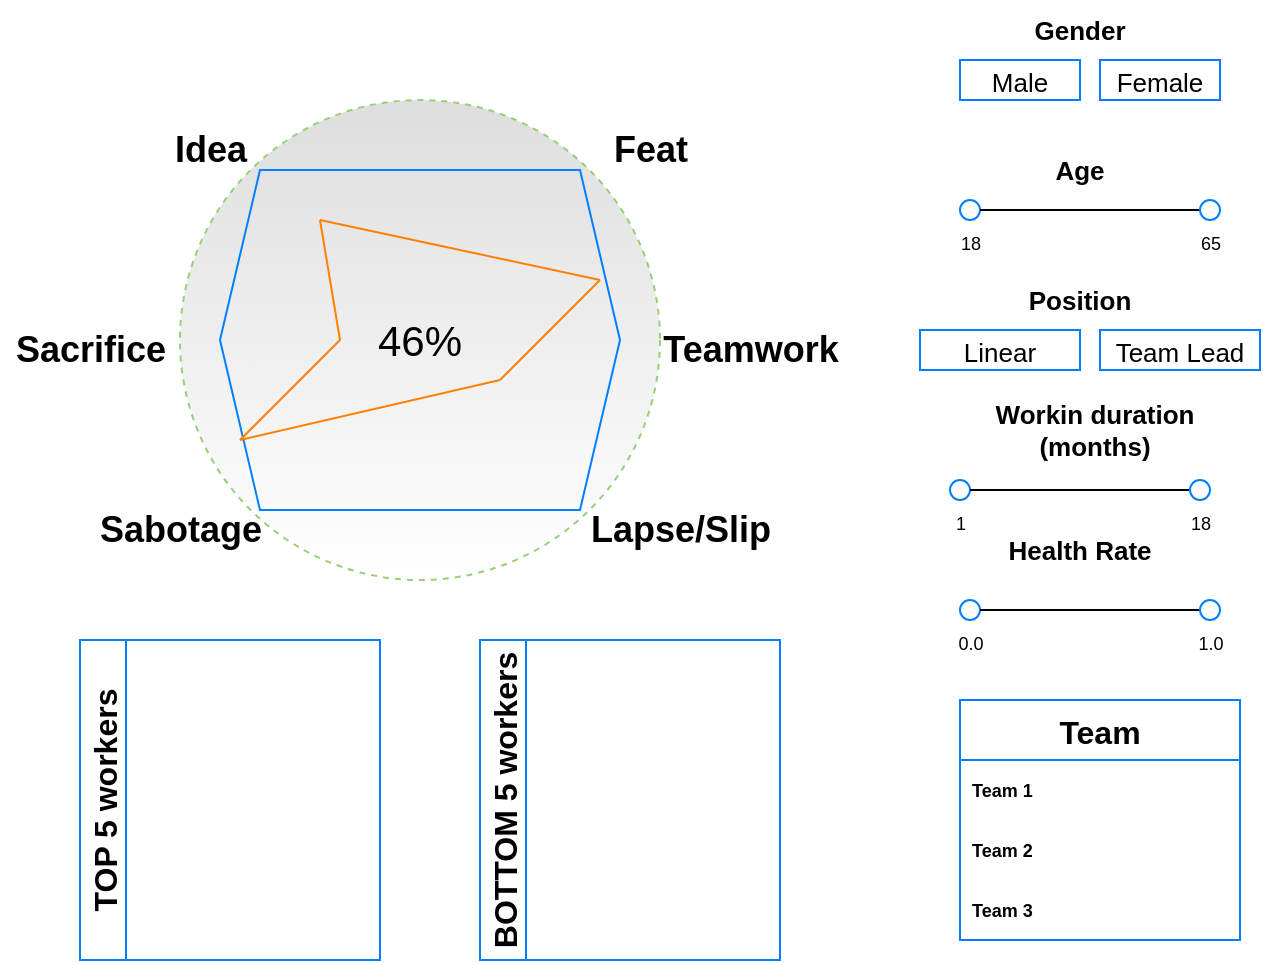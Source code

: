 <mxfile version="19.0.3" type="device"><diagram id="kwt8MoeK5Z0oF5ZTn1PA" name="Page-1"><mxGraphModel dx="723" dy="469" grid="1" gridSize="10" guides="1" tooltips="1" connect="1" arrows="1" fold="1" page="1" pageScale="1" pageWidth="850" pageHeight="1100" math="0" shadow="0"><root><mxCell id="0"/><mxCell id="1" parent="0"/><mxCell id="MseaCXcxGctok5Fz_RL3-1" value="" style="ellipse;whiteSpace=wrap;html=1;aspect=fixed;dashed=1;strokeColor=#97D077;fillColor=#DEDEDE;gradientColor=#ffffff;" vertex="1" parent="1"><mxGeometry x="90" y="70" width="240" height="240" as="geometry"/></mxCell><mxCell id="MseaCXcxGctok5Fz_RL3-2" value="" style="shape=hexagon;perimeter=hexagonPerimeter2;whiteSpace=wrap;html=1;fixedSize=1;strokeColor=#007FFF;fillColor=none;gradientColor=none;" vertex="1" parent="1"><mxGeometry x="110" y="105" width="200" height="170" as="geometry"/></mxCell><mxCell id="MseaCXcxGctok5Fz_RL3-4" value="&lt;h2&gt;&lt;b&gt;Feat&lt;/b&gt;&lt;/h2&gt;" style="text;html=1;align=center;verticalAlign=middle;resizable=0;points=[];autosize=1;strokeColor=none;fillColor=none;" vertex="1" parent="1"><mxGeometry x="300" y="70" width="50" height="50" as="geometry"/></mxCell><mxCell id="MseaCXcxGctok5Fz_RL3-5" value="&lt;h2&gt;&lt;b&gt;Idea&lt;/b&gt;&lt;/h2&gt;" style="text;html=1;align=center;verticalAlign=middle;resizable=0;points=[];autosize=1;strokeColor=none;fillColor=none;" vertex="1" parent="1"><mxGeometry x="80" y="70" width="50" height="50" as="geometry"/></mxCell><mxCell id="MseaCXcxGctok5Fz_RL3-6" value="&lt;h2&gt;&lt;b&gt;Sacrifice&lt;/b&gt;&lt;/h2&gt;" style="text;html=1;align=center;verticalAlign=middle;resizable=0;points=[];autosize=1;strokeColor=none;fillColor=none;" vertex="1" parent="1"><mxGeometry y="170" width="90" height="50" as="geometry"/></mxCell><mxCell id="MseaCXcxGctok5Fz_RL3-7" value="&lt;h2&gt;&lt;b&gt;Teamwork&lt;/b&gt;&lt;/h2&gt;" style="text;html=1;align=center;verticalAlign=middle;resizable=0;points=[];autosize=1;strokeColor=none;fillColor=none;" vertex="1" parent="1"><mxGeometry x="325" y="170" width="100" height="50" as="geometry"/></mxCell><mxCell id="MseaCXcxGctok5Fz_RL3-8" value="&lt;h2&gt;&lt;b&gt;Sabotage&lt;/b&gt;&lt;/h2&gt;" style="text;html=1;align=center;verticalAlign=middle;resizable=0;points=[];autosize=1;strokeColor=none;fillColor=none;" vertex="1" parent="1"><mxGeometry x="40" y="260" width="100" height="50" as="geometry"/></mxCell><mxCell id="MseaCXcxGctok5Fz_RL3-9" value="&lt;h2&gt;&lt;b&gt;Lapse/Slip&lt;/b&gt;&lt;/h2&gt;" style="text;html=1;align=center;verticalAlign=middle;resizable=0;points=[];autosize=1;strokeColor=none;fillColor=none;" vertex="1" parent="1"><mxGeometry x="285" y="260" width="110" height="50" as="geometry"/></mxCell><mxCell id="MseaCXcxGctok5Fz_RL3-10" value="&lt;span style=&quot;font-size: 21px;&quot;&gt;46%&lt;/span&gt;" style="text;html=1;strokeColor=none;fillColor=none;align=center;verticalAlign=middle;whiteSpace=wrap;rounded=0;" vertex="1" parent="1"><mxGeometry x="170" y="160" width="80" height="60" as="geometry"/></mxCell><mxCell id="MseaCXcxGctok5Fz_RL3-12" value="" style="endArrow=none;html=1;rounded=0;fontSize=16;strokeColor=#FF8000;" edge="1" parent="1"><mxGeometry width="50" height="50" relative="1" as="geometry"><mxPoint x="160" y="130" as="sourcePoint"/><mxPoint x="300" y="160" as="targetPoint"/></mxGeometry></mxCell><mxCell id="MseaCXcxGctok5Fz_RL3-13" value="" style="endArrow=none;html=1;rounded=0;fontSize=16;strokeColor=#FF8000;" edge="1" parent="1"><mxGeometry width="50" height="50" relative="1" as="geometry"><mxPoint x="250" y="210" as="sourcePoint"/><mxPoint x="300" y="160" as="targetPoint"/></mxGeometry></mxCell><mxCell id="MseaCXcxGctok5Fz_RL3-14" value="" style="endArrow=none;html=1;rounded=0;fontSize=16;strokeColor=#FF8000;" edge="1" parent="1"><mxGeometry width="50" height="50" relative="1" as="geometry"><mxPoint x="170" y="190" as="sourcePoint"/><mxPoint x="160" y="130" as="targetPoint"/></mxGeometry></mxCell><mxCell id="MseaCXcxGctok5Fz_RL3-15" value="" style="endArrow=none;html=1;rounded=0;fontSize=16;strokeColor=#FF8000;" edge="1" parent="1"><mxGeometry width="50" height="50" relative="1" as="geometry"><mxPoint x="120" y="240" as="sourcePoint"/><mxPoint x="170" y="190" as="targetPoint"/></mxGeometry></mxCell><mxCell id="MseaCXcxGctok5Fz_RL3-16" value="" style="endArrow=none;html=1;rounded=0;fontSize=16;strokeColor=#FF8000;" edge="1" parent="1"><mxGeometry width="50" height="50" relative="1" as="geometry"><mxPoint x="120" y="240" as="sourcePoint"/><mxPoint x="250" y="210" as="targetPoint"/></mxGeometry></mxCell><mxCell id="MseaCXcxGctok5Fz_RL3-17" value="&lt;font style=&quot;font-size: 13px;&quot;&gt;Male&lt;/font&gt;" style="rounded=0;whiteSpace=wrap;html=1;fontSize=16;strokeColor=#007FFF;fillColor=default;gradientColor=none;" vertex="1" parent="1"><mxGeometry x="480" y="50" width="60" height="20" as="geometry"/></mxCell><mxCell id="MseaCXcxGctok5Fz_RL3-18" value="&lt;font style=&quot;font-size: 13px;&quot;&gt;Female&lt;/font&gt;" style="rounded=0;whiteSpace=wrap;html=1;fontSize=16;strokeColor=#007FFF;fillColor=default;gradientColor=none;" vertex="1" parent="1"><mxGeometry x="550" y="50" width="60" height="20" as="geometry"/></mxCell><mxCell id="MseaCXcxGctok5Fz_RL3-19" value="&lt;b&gt;Gender&lt;/b&gt;" style="text;html=1;strokeColor=none;fillColor=none;align=center;verticalAlign=middle;whiteSpace=wrap;rounded=0;fontSize=13;" vertex="1" parent="1"><mxGeometry x="510" y="20" width="60" height="30" as="geometry"/></mxCell><mxCell id="MseaCXcxGctok5Fz_RL3-20" value="&lt;b&gt;Age&lt;/b&gt;" style="text;html=1;strokeColor=none;fillColor=none;align=center;verticalAlign=middle;whiteSpace=wrap;rounded=0;fontSize=13;" vertex="1" parent="1"><mxGeometry x="510" y="90" width="60" height="30" as="geometry"/></mxCell><mxCell id="MseaCXcxGctok5Fz_RL3-23" value="" style="ellipse;whiteSpace=wrap;html=1;fontSize=13;strokeColor=#007FFF;fillColor=default;gradientColor=none;" vertex="1" parent="1"><mxGeometry x="480" y="120" width="10" height="10" as="geometry"/></mxCell><mxCell id="MseaCXcxGctok5Fz_RL3-26" value="" style="endArrow=none;html=1;rounded=0;fontSize=13;strokeColor=#000000;" edge="1" parent="1"><mxGeometry width="50" height="50" relative="1" as="geometry"><mxPoint x="490" y="125" as="sourcePoint"/><mxPoint x="600" y="125" as="targetPoint"/></mxGeometry></mxCell><mxCell id="MseaCXcxGctok5Fz_RL3-27" value="&lt;font style=&quot;font-size: 9px;&quot;&gt;18&lt;/font&gt;" style="text;html=1;align=center;verticalAlign=middle;resizable=0;points=[];autosize=1;strokeColor=none;fillColor=none;fontSize=13;" vertex="1" parent="1"><mxGeometry x="470" y="130" width="30" height="20" as="geometry"/></mxCell><mxCell id="MseaCXcxGctok5Fz_RL3-28" value="&lt;font style=&quot;font-size: 9px;&quot;&gt;65&lt;/font&gt;" style="text;html=1;align=center;verticalAlign=middle;resizable=0;points=[];autosize=1;strokeColor=none;fillColor=none;fontSize=13;" vertex="1" parent="1"><mxGeometry x="590" y="130" width="30" height="20" as="geometry"/></mxCell><mxCell id="MseaCXcxGctok5Fz_RL3-29" value="" style="ellipse;whiteSpace=wrap;html=1;fontSize=13;strokeColor=#007FFF;fillColor=default;gradientColor=none;" vertex="1" parent="1"><mxGeometry x="600" y="120" width="10" height="10" as="geometry"/></mxCell><mxCell id="MseaCXcxGctok5Fz_RL3-30" value="&lt;font style=&quot;font-size: 13px;&quot;&gt;Linear&lt;/font&gt;" style="rounded=0;whiteSpace=wrap;html=1;fontSize=16;strokeColor=#007FFF;fillColor=default;gradientColor=none;" vertex="1" parent="1"><mxGeometry x="460" y="185" width="80" height="20" as="geometry"/></mxCell><mxCell id="MseaCXcxGctok5Fz_RL3-31" value="&lt;font style=&quot;font-size: 13px;&quot;&gt;Team Lead&lt;/font&gt;" style="rounded=0;whiteSpace=wrap;html=1;fontSize=16;strokeColor=#007FFF;fillColor=default;gradientColor=none;" vertex="1" parent="1"><mxGeometry x="550" y="185" width="80" height="20" as="geometry"/></mxCell><mxCell id="MseaCXcxGctok5Fz_RL3-32" value="&lt;b&gt;Health Rate&lt;/b&gt;" style="text;html=1;strokeColor=none;fillColor=none;align=center;verticalAlign=middle;whiteSpace=wrap;rounded=0;fontSize=13;" vertex="1" parent="1"><mxGeometry x="495" y="280" width="90" height="30" as="geometry"/></mxCell><mxCell id="MseaCXcxGctok5Fz_RL3-33" value="&lt;b&gt;Position&lt;/b&gt;" style="text;html=1;strokeColor=none;fillColor=none;align=center;verticalAlign=middle;whiteSpace=wrap;rounded=0;fontSize=13;" vertex="1" parent="1"><mxGeometry x="510" y="155" width="60" height="30" as="geometry"/></mxCell><mxCell id="MseaCXcxGctok5Fz_RL3-34" value="" style="ellipse;whiteSpace=wrap;html=1;fontSize=13;strokeColor=#007FFF;fillColor=default;gradientColor=none;" vertex="1" parent="1"><mxGeometry x="480" y="320" width="10" height="10" as="geometry"/></mxCell><mxCell id="MseaCXcxGctok5Fz_RL3-35" value="" style="endArrow=none;html=1;rounded=0;fontSize=13;strokeColor=#000000;" edge="1" parent="1"><mxGeometry width="50" height="50" relative="1" as="geometry"><mxPoint x="490" y="325" as="sourcePoint"/><mxPoint x="600" y="325" as="targetPoint"/></mxGeometry></mxCell><mxCell id="MseaCXcxGctok5Fz_RL3-36" value="&lt;font style=&quot;font-size: 9px;&quot;&gt;0.0&lt;/font&gt;" style="text;html=1;align=center;verticalAlign=middle;resizable=0;points=[];autosize=1;strokeColor=none;fillColor=none;fontSize=13;" vertex="1" parent="1"><mxGeometry x="470" y="330" width="30" height="20" as="geometry"/></mxCell><mxCell id="MseaCXcxGctok5Fz_RL3-37" value="&lt;font style=&quot;font-size: 9px;&quot;&gt;1.0&lt;/font&gt;" style="text;html=1;align=center;verticalAlign=middle;resizable=0;points=[];autosize=1;strokeColor=none;fillColor=none;fontSize=13;" vertex="1" parent="1"><mxGeometry x="590" y="330" width="30" height="20" as="geometry"/></mxCell><mxCell id="MseaCXcxGctok5Fz_RL3-38" value="" style="ellipse;whiteSpace=wrap;html=1;fontSize=13;strokeColor=#007FFF;fillColor=default;gradientColor=none;" vertex="1" parent="1"><mxGeometry x="600" y="320" width="10" height="10" as="geometry"/></mxCell><mxCell id="MseaCXcxGctok5Fz_RL3-45" value="Team" style="swimlane;fontStyle=1;childLayout=stackLayout;horizontal=1;startSize=30;horizontalStack=0;resizeParent=1;resizeParentMax=0;resizeLast=0;collapsible=1;marginBottom=0;fontSize=16;strokeColor=#007FFF;fillColor=default;gradientColor=none;" vertex="1" parent="1"><mxGeometry x="480" y="370" width="140" height="120" as="geometry"/></mxCell><mxCell id="MseaCXcxGctok5Fz_RL3-46" value="Team 1" style="text;strokeColor=none;fillColor=none;align=left;verticalAlign=middle;spacingLeft=4;spacingRight=4;overflow=hidden;points=[[0,0.5],[1,0.5]];portConstraint=eastwest;rotatable=0;fontSize=9;fontStyle=1" vertex="1" parent="MseaCXcxGctok5Fz_RL3-45"><mxGeometry y="30" width="140" height="30" as="geometry"/></mxCell><mxCell id="MseaCXcxGctok5Fz_RL3-47" value="Team 2" style="text;strokeColor=none;fillColor=none;align=left;verticalAlign=middle;spacingLeft=4;spacingRight=4;overflow=hidden;points=[[0,0.5],[1,0.5]];portConstraint=eastwest;rotatable=0;fontSize=9;fontStyle=1" vertex="1" parent="MseaCXcxGctok5Fz_RL3-45"><mxGeometry y="60" width="140" height="30" as="geometry"/></mxCell><mxCell id="MseaCXcxGctok5Fz_RL3-48" value="Team 3" style="text;strokeColor=none;fillColor=none;align=left;verticalAlign=middle;spacingLeft=4;spacingRight=4;overflow=hidden;points=[[0,0.5],[1,0.5]];portConstraint=eastwest;rotatable=0;fontSize=9;fontStyle=1" vertex="1" parent="MseaCXcxGctok5Fz_RL3-45"><mxGeometry y="90" width="140" height="30" as="geometry"/></mxCell><mxCell id="MseaCXcxGctok5Fz_RL3-49" value="&lt;b&gt;Workin duration (months)&lt;/b&gt;" style="text;html=1;strokeColor=none;fillColor=none;align=center;verticalAlign=middle;whiteSpace=wrap;rounded=0;fontSize=13;" vertex="1" parent="1"><mxGeometry x="485" y="220" width="125" height="30" as="geometry"/></mxCell><mxCell id="MseaCXcxGctok5Fz_RL3-50" value="" style="ellipse;whiteSpace=wrap;html=1;fontSize=13;strokeColor=#007FFF;fillColor=default;gradientColor=none;" vertex="1" parent="1"><mxGeometry x="475" y="260" width="10" height="10" as="geometry"/></mxCell><mxCell id="MseaCXcxGctok5Fz_RL3-51" value="" style="endArrow=none;html=1;rounded=0;fontSize=13;strokeColor=#000000;" edge="1" parent="1"><mxGeometry width="50" height="50" relative="1" as="geometry"><mxPoint x="485" y="265" as="sourcePoint"/><mxPoint x="595" y="265" as="targetPoint"/></mxGeometry></mxCell><mxCell id="MseaCXcxGctok5Fz_RL3-52" value="&lt;font style=&quot;font-size: 9px;&quot;&gt;1&lt;/font&gt;" style="text;html=1;align=center;verticalAlign=middle;resizable=0;points=[];autosize=1;strokeColor=none;fillColor=none;fontSize=13;" vertex="1" parent="1"><mxGeometry x="470" y="270" width="20" height="20" as="geometry"/></mxCell><mxCell id="MseaCXcxGctok5Fz_RL3-53" value="&lt;font style=&quot;font-size: 9px;&quot;&gt;18&lt;/font&gt;" style="text;html=1;align=center;verticalAlign=middle;resizable=0;points=[];autosize=1;strokeColor=none;fillColor=none;fontSize=13;" vertex="1" parent="1"><mxGeometry x="585" y="270" width="30" height="20" as="geometry"/></mxCell><mxCell id="MseaCXcxGctok5Fz_RL3-54" value="" style="ellipse;whiteSpace=wrap;html=1;fontSize=13;strokeColor=#007FFF;fillColor=default;gradientColor=none;" vertex="1" parent="1"><mxGeometry x="595" y="260" width="10" height="10" as="geometry"/></mxCell><mxCell id="MseaCXcxGctok5Fz_RL3-55" value="TOP 5 workers" style="swimlane;horizontal=0;fontSize=16;strokeColor=#007FFF;fillColor=default;gradientColor=none;" vertex="1" parent="1"><mxGeometry x="40" y="340" width="150" height="160" as="geometry"/></mxCell><mxCell id="MseaCXcxGctok5Fz_RL3-56" value="BOTTOM 5 workers" style="swimlane;horizontal=0;fontSize=16;strokeColor=#007FFF;fillColor=default;gradientColor=none;" vertex="1" parent="1"><mxGeometry x="240" y="340" width="150" height="160" as="geometry"/></mxCell></root></mxGraphModel></diagram></mxfile>